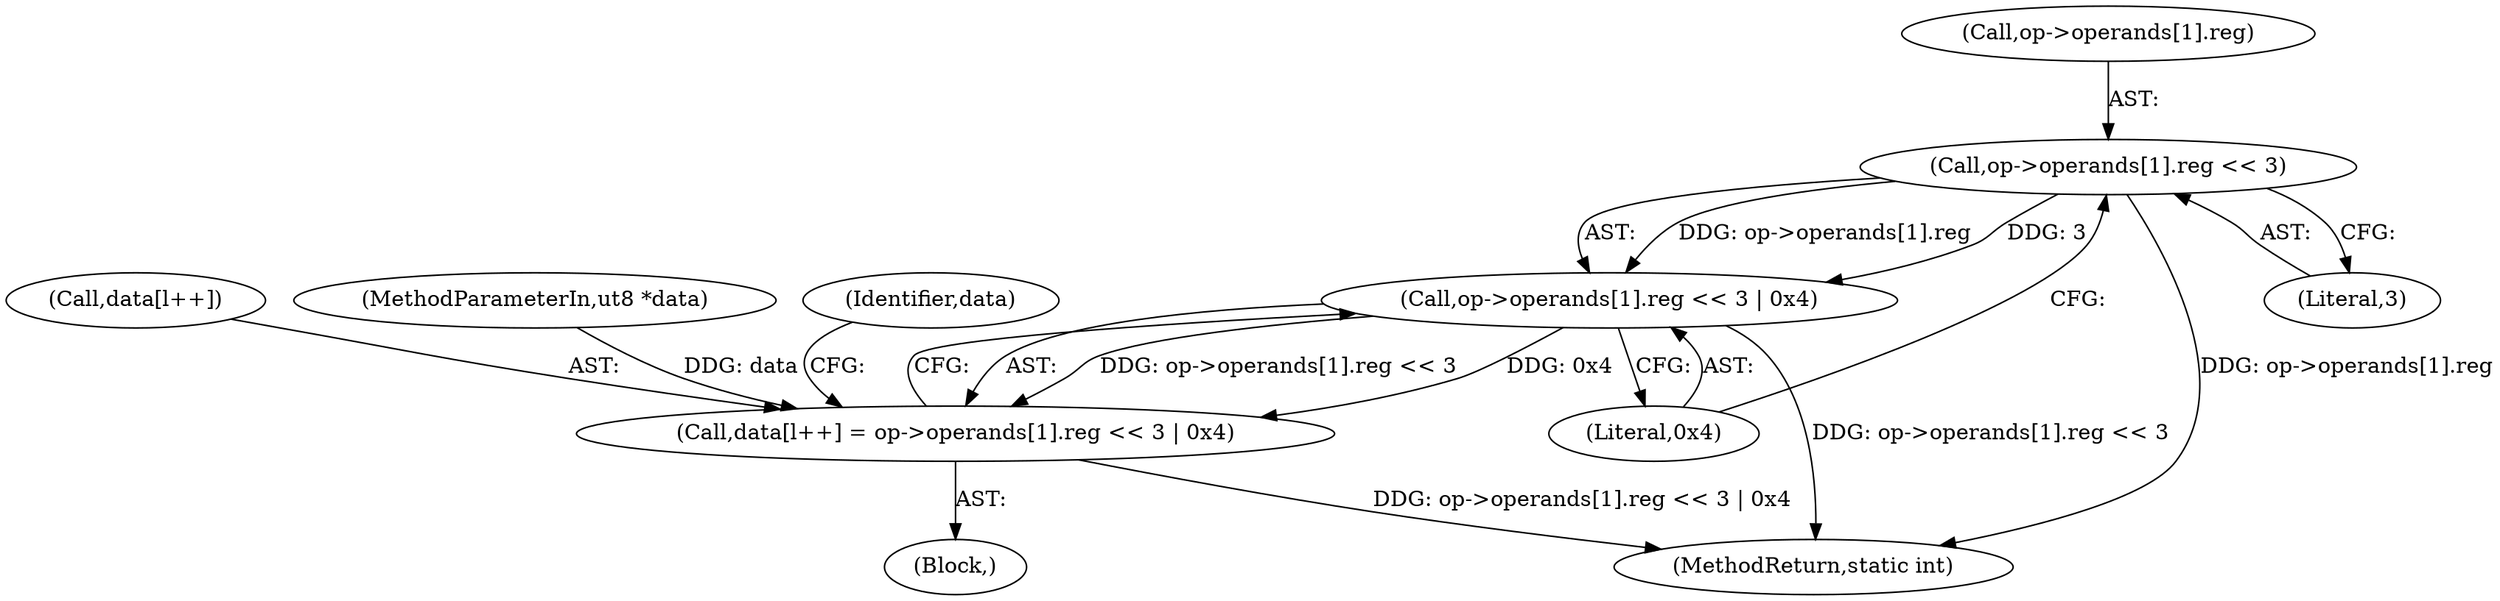 digraph "0_radare2_f17bfd9f1da05f30f23a4dd05e9d2363e1406948@API" {
"1001831" [label="(Call,op->operands[1].reg << 3)"];
"1001830" [label="(Call,op->operands[1].reg << 3 | 0x4)"];
"1001825" [label="(Call,data[l++] = op->operands[1].reg << 3 | 0x4)"];
"1001824" [label="(Block,)"];
"1000104" [label="(MethodParameterIn,ut8 *data)"];
"1001843" [label="(Identifier,data)"];
"1003216" [label="(MethodReturn,static int)"];
"1001839" [label="(Literal,3)"];
"1001830" [label="(Call,op->operands[1].reg << 3 | 0x4)"];
"1001825" [label="(Call,data[l++] = op->operands[1].reg << 3 | 0x4)"];
"1001826" [label="(Call,data[l++])"];
"1001840" [label="(Literal,0x4)"];
"1001831" [label="(Call,op->operands[1].reg << 3)"];
"1001832" [label="(Call,op->operands[1].reg)"];
"1001831" -> "1001830"  [label="AST: "];
"1001831" -> "1001839"  [label="CFG: "];
"1001832" -> "1001831"  [label="AST: "];
"1001839" -> "1001831"  [label="AST: "];
"1001840" -> "1001831"  [label="CFG: "];
"1001831" -> "1003216"  [label="DDG: op->operands[1].reg"];
"1001831" -> "1001830"  [label="DDG: op->operands[1].reg"];
"1001831" -> "1001830"  [label="DDG: 3"];
"1001830" -> "1001825"  [label="AST: "];
"1001830" -> "1001840"  [label="CFG: "];
"1001840" -> "1001830"  [label="AST: "];
"1001825" -> "1001830"  [label="CFG: "];
"1001830" -> "1003216"  [label="DDG: op->operands[1].reg << 3"];
"1001830" -> "1001825"  [label="DDG: op->operands[1].reg << 3"];
"1001830" -> "1001825"  [label="DDG: 0x4"];
"1001825" -> "1001824"  [label="AST: "];
"1001826" -> "1001825"  [label="AST: "];
"1001843" -> "1001825"  [label="CFG: "];
"1001825" -> "1003216"  [label="DDG: op->operands[1].reg << 3 | 0x4"];
"1000104" -> "1001825"  [label="DDG: data"];
}
